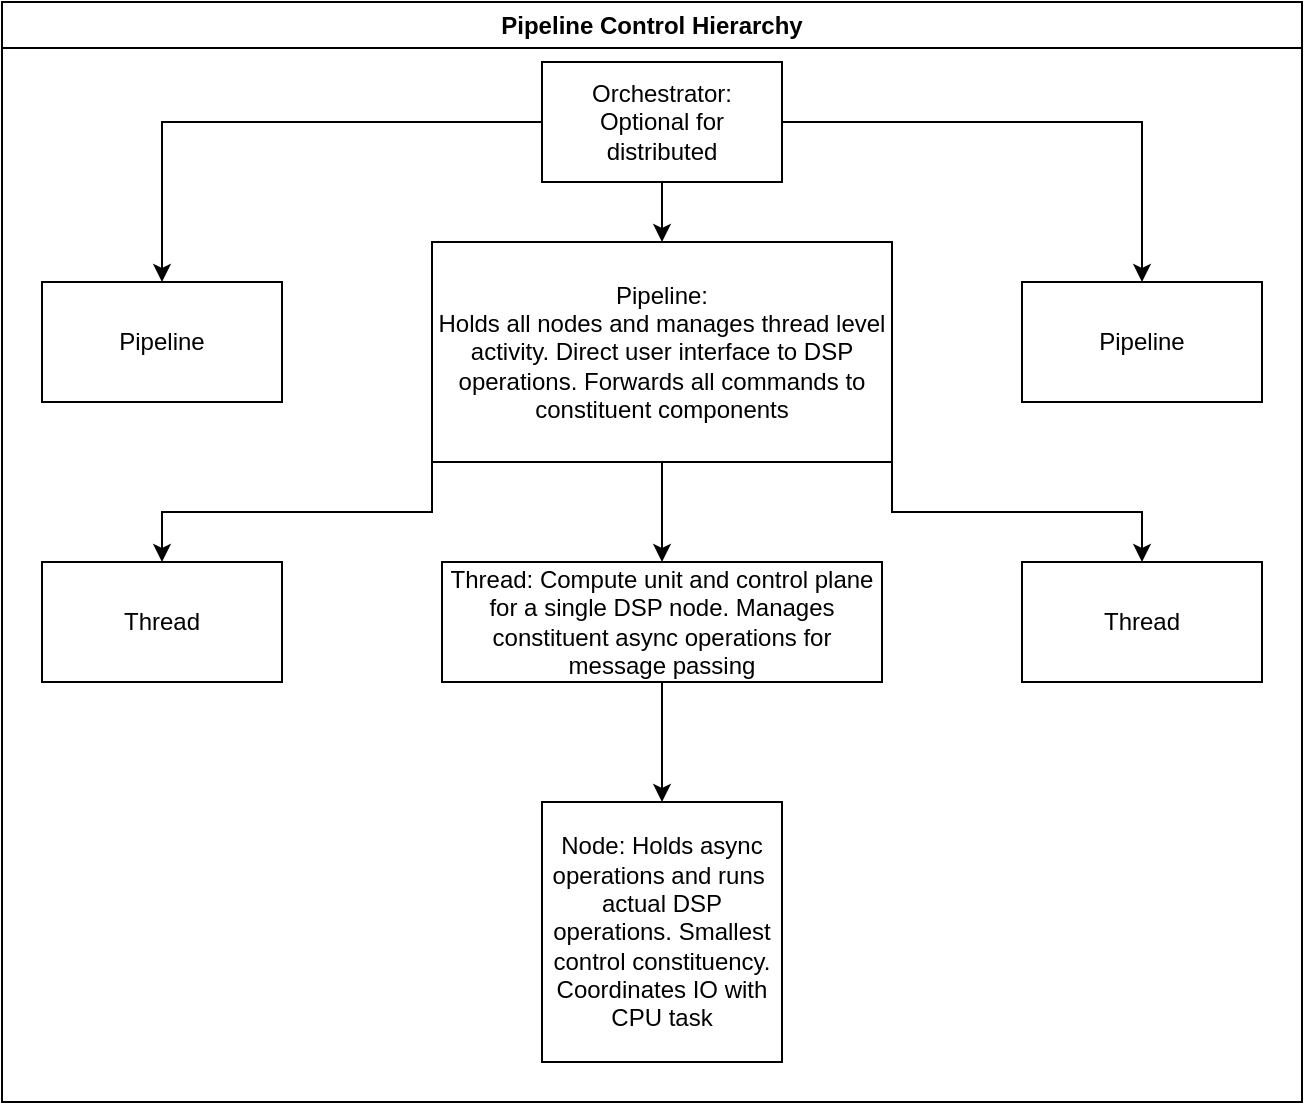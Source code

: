 <mxfile version="28.0.4">
  <diagram name="Page-1" id="EJQDTNTVxAfN0VZG15yv">
    <mxGraphModel dx="1595" dy="848" grid="1" gridSize="10" guides="1" tooltips="1" connect="1" arrows="1" fold="1" page="1" pageScale="1" pageWidth="1600" pageHeight="1600" math="0" shadow="0">
      <root>
        <mxCell id="0" />
        <mxCell id="1" parent="0" />
        <mxCell id="NseP03oUoQsXCOuhoZe_-4" value="Pipeline Control Hierarchy" style="swimlane;whiteSpace=wrap;html=1;" vertex="1" parent="1">
          <mxGeometry x="40" y="40" width="650" height="550" as="geometry" />
        </mxCell>
        <mxCell id="NseP03oUoQsXCOuhoZe_-6" value="" style="edgeStyle=orthogonalEdgeStyle;rounded=0;orthogonalLoop=1;jettySize=auto;html=1;" edge="1" parent="NseP03oUoQsXCOuhoZe_-4" source="NseP03oUoQsXCOuhoZe_-1" target="NseP03oUoQsXCOuhoZe_-5">
          <mxGeometry relative="1" as="geometry" />
        </mxCell>
        <mxCell id="NseP03oUoQsXCOuhoZe_-14" style="edgeStyle=orthogonalEdgeStyle;rounded=0;orthogonalLoop=1;jettySize=auto;html=1;exitX=0;exitY=1;exitDx=0;exitDy=0;" edge="1" parent="NseP03oUoQsXCOuhoZe_-4" source="NseP03oUoQsXCOuhoZe_-1" target="NseP03oUoQsXCOuhoZe_-13">
          <mxGeometry relative="1" as="geometry" />
        </mxCell>
        <mxCell id="NseP03oUoQsXCOuhoZe_-15" style="edgeStyle=orthogonalEdgeStyle;rounded=0;orthogonalLoop=1;jettySize=auto;html=1;exitX=1;exitY=1;exitDx=0;exitDy=0;" edge="1" parent="NseP03oUoQsXCOuhoZe_-4" source="NseP03oUoQsXCOuhoZe_-1" target="NseP03oUoQsXCOuhoZe_-12">
          <mxGeometry relative="1" as="geometry" />
        </mxCell>
        <mxCell id="NseP03oUoQsXCOuhoZe_-1" value="Pipeline:&lt;br&gt;Holds all nodes and manages thread level activity. Direct user interface to DSP operations. Forwards all commands to constituent components" style="rounded=0;whiteSpace=wrap;html=1;" vertex="1" parent="NseP03oUoQsXCOuhoZe_-4">
          <mxGeometry x="215" y="120" width="230" height="110" as="geometry" />
        </mxCell>
        <mxCell id="NseP03oUoQsXCOuhoZe_-3" style="edgeStyle=orthogonalEdgeStyle;rounded=0;orthogonalLoop=1;jettySize=auto;html=1;" edge="1" parent="NseP03oUoQsXCOuhoZe_-4" source="NseP03oUoQsXCOuhoZe_-2" target="NseP03oUoQsXCOuhoZe_-1">
          <mxGeometry relative="1" as="geometry" />
        </mxCell>
        <mxCell id="NseP03oUoQsXCOuhoZe_-8" value="" style="edgeStyle=orthogonalEdgeStyle;rounded=0;orthogonalLoop=1;jettySize=auto;html=1;" edge="1" parent="NseP03oUoQsXCOuhoZe_-4" source="NseP03oUoQsXCOuhoZe_-2" target="NseP03oUoQsXCOuhoZe_-7">
          <mxGeometry relative="1" as="geometry" />
        </mxCell>
        <mxCell id="NseP03oUoQsXCOuhoZe_-10" style="edgeStyle=orthogonalEdgeStyle;rounded=0;orthogonalLoop=1;jettySize=auto;html=1;" edge="1" parent="NseP03oUoQsXCOuhoZe_-4" source="NseP03oUoQsXCOuhoZe_-2" target="NseP03oUoQsXCOuhoZe_-9">
          <mxGeometry relative="1" as="geometry" />
        </mxCell>
        <mxCell id="NseP03oUoQsXCOuhoZe_-2" value="Orchestrator: Optional for distributed" style="rounded=0;whiteSpace=wrap;html=1;" vertex="1" parent="NseP03oUoQsXCOuhoZe_-4">
          <mxGeometry x="270" y="30" width="120" height="60" as="geometry" />
        </mxCell>
        <mxCell id="NseP03oUoQsXCOuhoZe_-17" value="" style="edgeStyle=orthogonalEdgeStyle;rounded=0;orthogonalLoop=1;jettySize=auto;html=1;" edge="1" parent="NseP03oUoQsXCOuhoZe_-4" source="NseP03oUoQsXCOuhoZe_-5" target="NseP03oUoQsXCOuhoZe_-16">
          <mxGeometry relative="1" as="geometry" />
        </mxCell>
        <mxCell id="NseP03oUoQsXCOuhoZe_-5" value="Thread: Compute unit and control plane for a single DSP node. Manages constituent async operations for message passing" style="whiteSpace=wrap;html=1;rounded=0;" vertex="1" parent="NseP03oUoQsXCOuhoZe_-4">
          <mxGeometry x="220" y="280" width="220" height="60" as="geometry" />
        </mxCell>
        <mxCell id="NseP03oUoQsXCOuhoZe_-7" value="Pipeline" style="whiteSpace=wrap;html=1;rounded=0;" vertex="1" parent="NseP03oUoQsXCOuhoZe_-4">
          <mxGeometry x="510" y="140" width="120" height="60" as="geometry" />
        </mxCell>
        <mxCell id="NseP03oUoQsXCOuhoZe_-9" value="Pipeline" style="whiteSpace=wrap;html=1;rounded=0;" vertex="1" parent="NseP03oUoQsXCOuhoZe_-4">
          <mxGeometry x="20" y="140" width="120" height="60" as="geometry" />
        </mxCell>
        <mxCell id="NseP03oUoQsXCOuhoZe_-12" value="Thread" style="rounded=0;whiteSpace=wrap;html=1;" vertex="1" parent="NseP03oUoQsXCOuhoZe_-4">
          <mxGeometry x="510" y="280" width="120" height="60" as="geometry" />
        </mxCell>
        <mxCell id="NseP03oUoQsXCOuhoZe_-13" value="Thread" style="rounded=0;whiteSpace=wrap;html=1;" vertex="1" parent="NseP03oUoQsXCOuhoZe_-4">
          <mxGeometry x="20" y="280" width="120" height="60" as="geometry" />
        </mxCell>
        <mxCell id="NseP03oUoQsXCOuhoZe_-16" value="Node: Holds async operations and runs&amp;nbsp; actual DSP operations. Smallest control constituency. Coordinates IO with CPU task" style="whiteSpace=wrap;html=1;rounded=0;" vertex="1" parent="NseP03oUoQsXCOuhoZe_-4">
          <mxGeometry x="270" y="400" width="120" height="130" as="geometry" />
        </mxCell>
      </root>
    </mxGraphModel>
  </diagram>
</mxfile>
